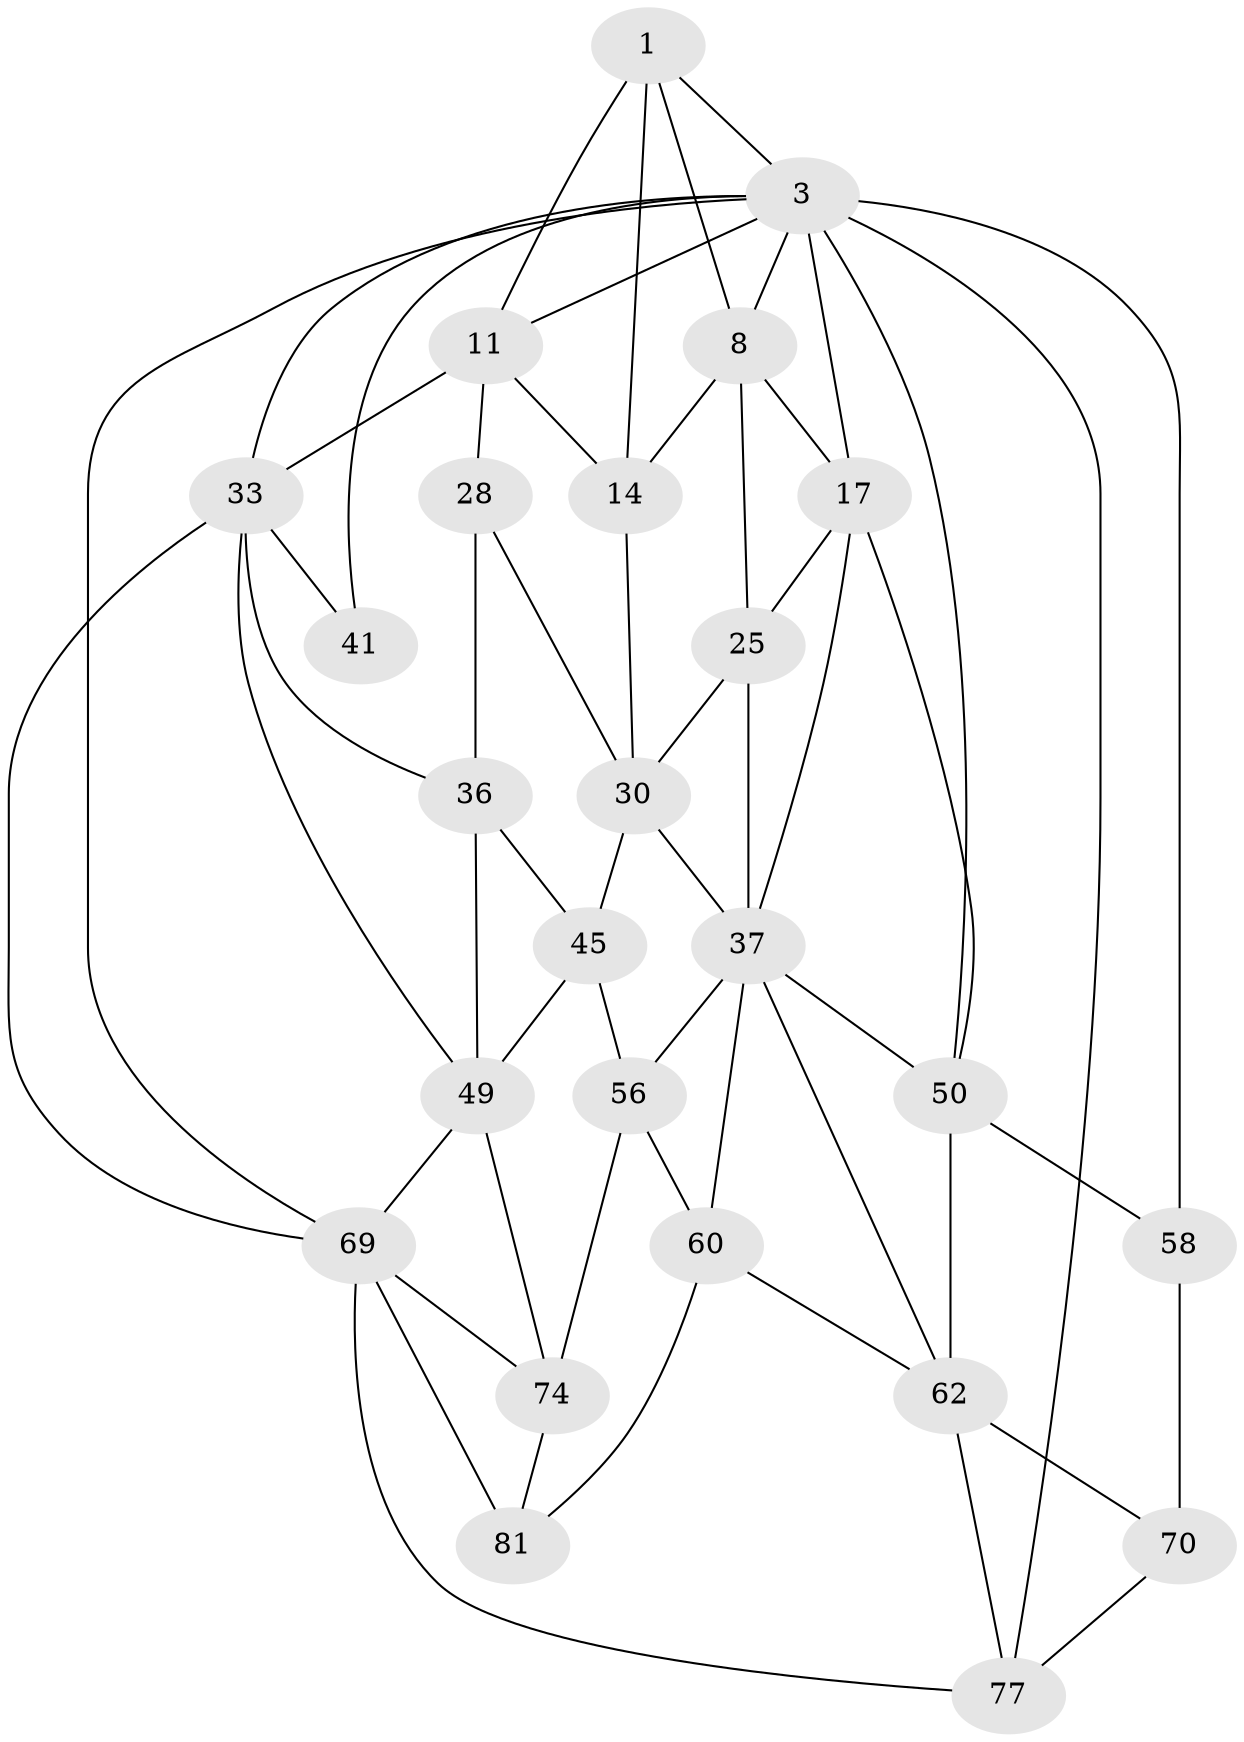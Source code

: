 // original degree distribution, {3: 0.023255813953488372, 4: 0.23255813953488372, 6: 0.20930232558139536, 5: 0.5348837209302325}
// Generated by graph-tools (version 1.1) at 2025/21/03/04/25 18:21:29]
// undirected, 25 vertices, 57 edges
graph export_dot {
graph [start="1"]
  node [color=gray90,style=filled];
  1 [pos="+0.40787761223735103+0",super="+2+7"];
  3 [pos="+1+0",super="+16+4+64"];
  8 [pos="+0.37287295656429903+0.21591682363648804",super="+24+9"];
  11 [pos="+0.6943435746750254+0.07099160815971695",super="+15+12"];
  14 [pos="+0.5762118899430957+0.25467447196585774",super="+23"];
  17 [pos="+0.08702002606541304+0.19465999337011913",super="+19"];
  25 [pos="+0.3843689019672631+0.3826887398873018",super="+26"];
  28 [pos="+0.689730960956011+0.2809172329312144",super="+29"];
  30 [pos="+0.5763125870381826+0.4658708704523086",super="+39+31"];
  33 [pos="+0.8474253922491642+0.3678235489933278",super="+34"];
  36 [pos="+0.7538337044771379+0.4560388046122399",super="+44"];
  37 [pos="+0.29378652764792196+0.46190262436111273",super="+40"];
  41 [pos="+1+0.5713453870757209",super="+42"];
  45 [pos="+0.6919426005764467+0.6025149689707461",super="+46"];
  49 [pos="+0.8188349140490058+0.643629161849598",super="+55"];
  50 [pos="+0.023672453500957966+0.5682021472388749",super="+51+54"];
  56 [pos="+0.4840988614980764+0.6945291164626083",super="+57"];
  58 [pos="+0+0.8171968436142955"];
  60 [pos="+0.35263982606553695+0.7659935511629593",super="+72"];
  62 [pos="+0.13469226814182678+0.707327778392613",super="+63+73"];
  69 [pos="+0.7827624458547889+0.7983945446009035",super="+79"];
  70 [pos="+0.09694238108198215+0.7499228861408234",super="+71"];
  74 [pos="+0.6060020277250405+0.8375463858221844",super="+75"];
  77 [pos="+0+1",super="+86"];
  81 [pos="+0.5600430498910904+0.8668470617413546",super="+82"];
  1 -- 3;
  1 -- 11;
  1 -- 8;
  1 -- 14;
  3 -- 11;
  3 -- 33;
  3 -- 41 [weight=2];
  3 -- 8;
  3 -- 17 [weight=2];
  3 -- 58;
  3 -- 50;
  3 -- 77;
  3 -- 69;
  8 -- 25;
  8 -- 17 [weight=2];
  8 -- 14;
  11 -- 33;
  11 -- 28 [weight=2];
  11 -- 14;
  14 -- 30;
  17 -- 50;
  17 -- 37;
  17 -- 25;
  25 -- 30;
  25 -- 37;
  28 -- 36;
  28 -- 30;
  30 -- 45;
  30 -- 37;
  33 -- 49;
  33 -- 36;
  33 -- 69 [weight=2];
  33 -- 41 [weight=3];
  36 -- 49;
  36 -- 45;
  37 -- 50;
  37 -- 56;
  37 -- 62;
  37 -- 60;
  45 -- 49 [weight=2];
  45 -- 56;
  49 -- 69;
  49 -- 74;
  50 -- 58;
  50 -- 62;
  56 -- 74;
  56 -- 60;
  58 -- 70;
  60 -- 81;
  60 -- 62;
  62 -- 70 [weight=2];
  62 -- 77;
  69 -- 81 [weight=2];
  69 -- 74;
  69 -- 77;
  70 -- 77;
  74 -- 81;
}
